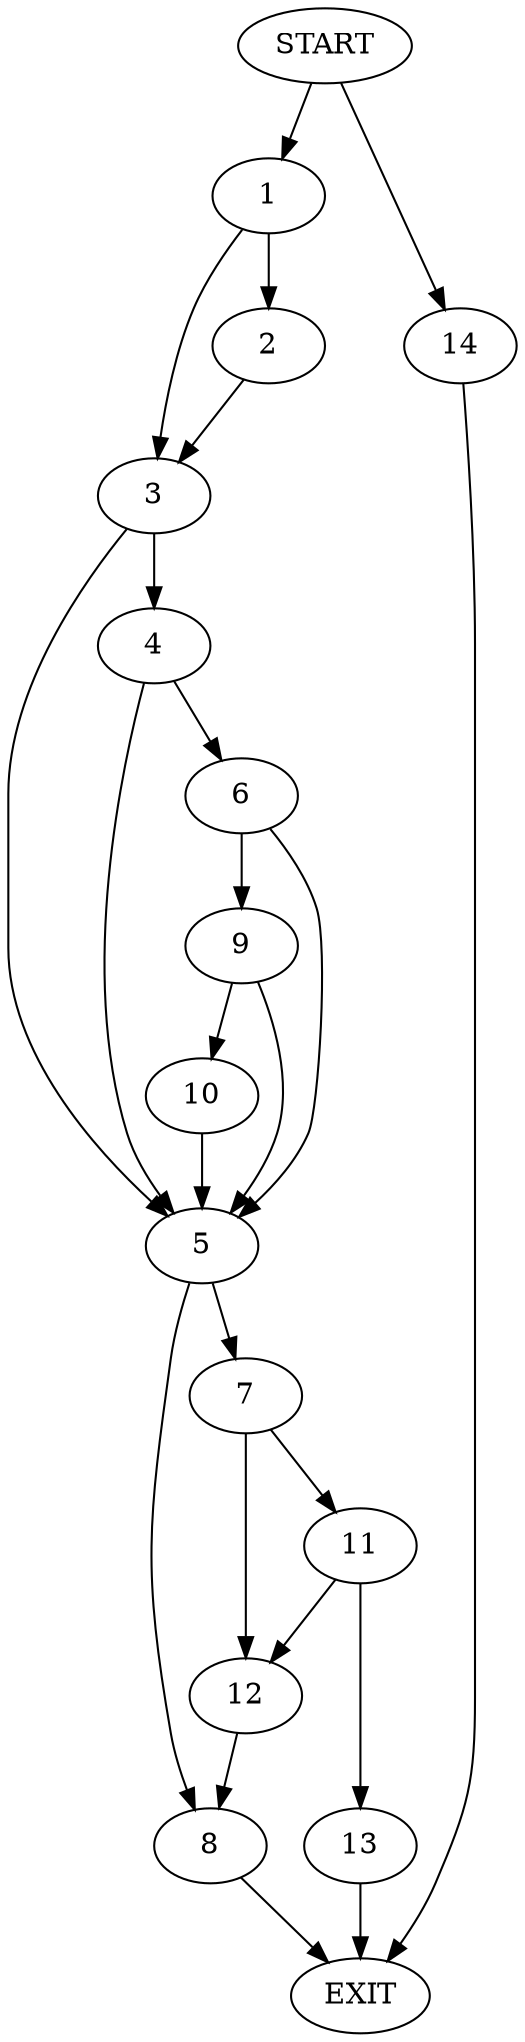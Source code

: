 digraph {
0 [label="START"]
15 [label="EXIT"]
0 -> 1
1 -> 2
1 -> 3
2 -> 3
3 -> 4
3 -> 5
4 -> 6
4 -> 5
5 -> 7
5 -> 8
6 -> 9
6 -> 5
9 -> 10
9 -> 5
10 -> 5
7 -> 11
7 -> 12
8 -> 15
11 -> 12
11 -> 13
12 -> 8
13 -> 15
0 -> 14
14 -> 15
}
